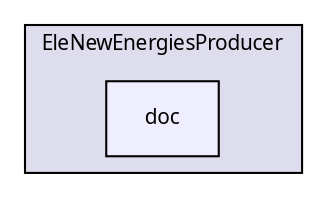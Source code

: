 digraph G {
  compound=true
  node [ fontsize=10, fontname="FreeSans.ttf"];
  edge [ labelfontsize=9, labelfontname="FreeSans.ttf"];
  subgraph clusterdir_00f0364fa7b48ced9469798063f99ca7 {
    graph [ bgcolor="#ddddee", pencolor="black", label="EleNewEnergiesProducer" fontname="FreeSans.ttf", fontsize=10, URL="dir_00f0364fa7b48ced9469798063f99ca7.html"]
  dir_918981eb606914e77cbdc24433b72b54 [shape=box, label="doc", style="filled", fillcolor="#eeeeff", pencolor="black", URL="dir_918981eb606914e77cbdc24433b72b54.html"];
  }
}
